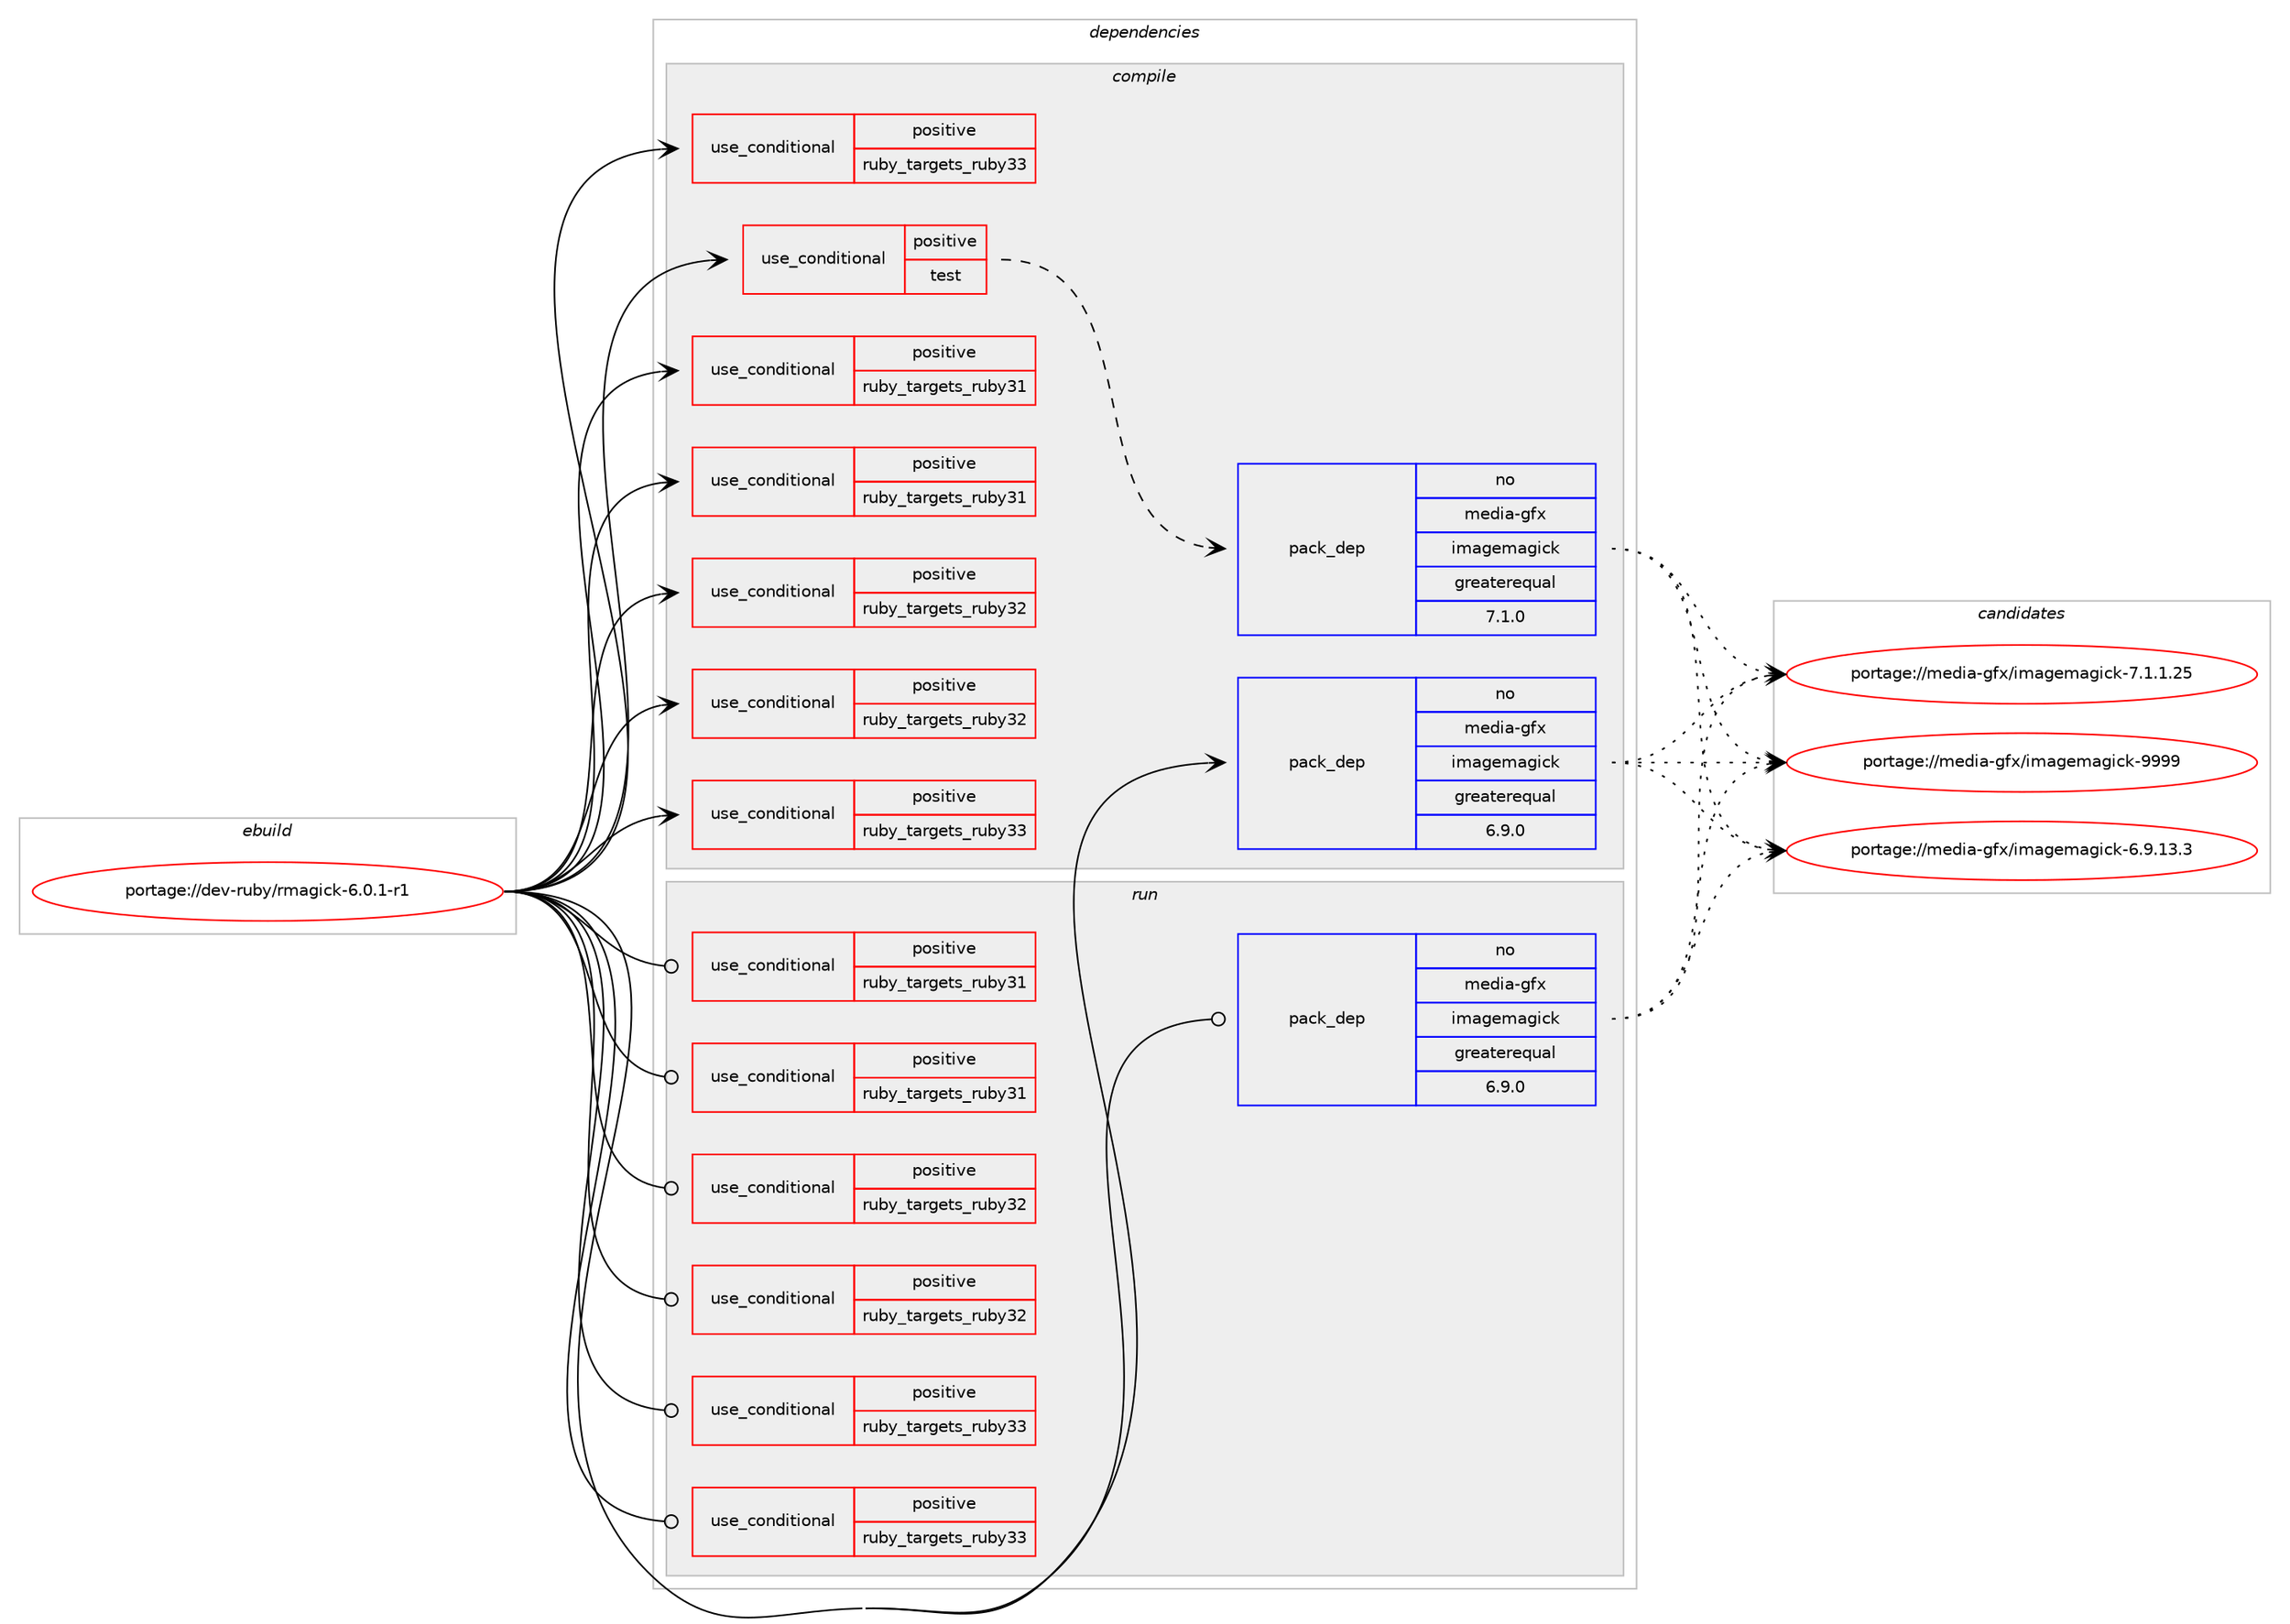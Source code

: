 digraph prolog {

# *************
# Graph options
# *************

newrank=true;
concentrate=true;
compound=true;
graph [rankdir=LR,fontname=Helvetica,fontsize=10,ranksep=1.5];#, ranksep=2.5, nodesep=0.2];
edge  [arrowhead=vee];
node  [fontname=Helvetica,fontsize=10];

# **********
# The ebuild
# **********

subgraph cluster_leftcol {
color=gray;
rank=same;
label=<<i>ebuild</i>>;
id [label="portage://dev-ruby/rmagick-6.0.1-r1", color=red, width=4, href="../dev-ruby/rmagick-6.0.1-r1.svg"];
}

# ****************
# The dependencies
# ****************

subgraph cluster_midcol {
color=gray;
label=<<i>dependencies</i>>;
subgraph cluster_compile {
fillcolor="#eeeeee";
style=filled;
label=<<i>compile</i>>;
subgraph cond53189 {
dependency101714 [label=<<TABLE BORDER="0" CELLBORDER="1" CELLSPACING="0" CELLPADDING="4"><TR><TD ROWSPAN="3" CELLPADDING="10">use_conditional</TD></TR><TR><TD>positive</TD></TR><TR><TD>ruby_targets_ruby31</TD></TR></TABLE>>, shape=none, color=red];
# *** BEGIN UNKNOWN DEPENDENCY TYPE (TODO) ***
# dependency101714 -> package_dependency(portage://dev-ruby/rmagick-6.0.1-r1,install,no,dev-lang,ruby,none,[,,],[slot(3.1)],[])
# *** END UNKNOWN DEPENDENCY TYPE (TODO) ***

}
id:e -> dependency101714:w [weight=20,style="solid",arrowhead="vee"];
subgraph cond53190 {
dependency101715 [label=<<TABLE BORDER="0" CELLBORDER="1" CELLSPACING="0" CELLPADDING="4"><TR><TD ROWSPAN="3" CELLPADDING="10">use_conditional</TD></TR><TR><TD>positive</TD></TR><TR><TD>ruby_targets_ruby31</TD></TR></TABLE>>, shape=none, color=red];
# *** BEGIN UNKNOWN DEPENDENCY TYPE (TODO) ***
# dependency101715 -> package_dependency(portage://dev-ruby/rmagick-6.0.1-r1,install,no,virtual,rubygems,none,[,,],[],[use(enable(ruby_targets_ruby31),negative)])
# *** END UNKNOWN DEPENDENCY TYPE (TODO) ***

}
id:e -> dependency101715:w [weight=20,style="solid",arrowhead="vee"];
subgraph cond53191 {
dependency101716 [label=<<TABLE BORDER="0" CELLBORDER="1" CELLSPACING="0" CELLPADDING="4"><TR><TD ROWSPAN="3" CELLPADDING="10">use_conditional</TD></TR><TR><TD>positive</TD></TR><TR><TD>ruby_targets_ruby32</TD></TR></TABLE>>, shape=none, color=red];
# *** BEGIN UNKNOWN DEPENDENCY TYPE (TODO) ***
# dependency101716 -> package_dependency(portage://dev-ruby/rmagick-6.0.1-r1,install,no,dev-lang,ruby,none,[,,],[slot(3.2)],[])
# *** END UNKNOWN DEPENDENCY TYPE (TODO) ***

}
id:e -> dependency101716:w [weight=20,style="solid",arrowhead="vee"];
subgraph cond53192 {
dependency101717 [label=<<TABLE BORDER="0" CELLBORDER="1" CELLSPACING="0" CELLPADDING="4"><TR><TD ROWSPAN="3" CELLPADDING="10">use_conditional</TD></TR><TR><TD>positive</TD></TR><TR><TD>ruby_targets_ruby32</TD></TR></TABLE>>, shape=none, color=red];
# *** BEGIN UNKNOWN DEPENDENCY TYPE (TODO) ***
# dependency101717 -> package_dependency(portage://dev-ruby/rmagick-6.0.1-r1,install,no,virtual,rubygems,none,[,,],[],[use(enable(ruby_targets_ruby32),negative)])
# *** END UNKNOWN DEPENDENCY TYPE (TODO) ***

}
id:e -> dependency101717:w [weight=20,style="solid",arrowhead="vee"];
subgraph cond53193 {
dependency101718 [label=<<TABLE BORDER="0" CELLBORDER="1" CELLSPACING="0" CELLPADDING="4"><TR><TD ROWSPAN="3" CELLPADDING="10">use_conditional</TD></TR><TR><TD>positive</TD></TR><TR><TD>ruby_targets_ruby33</TD></TR></TABLE>>, shape=none, color=red];
# *** BEGIN UNKNOWN DEPENDENCY TYPE (TODO) ***
# dependency101718 -> package_dependency(portage://dev-ruby/rmagick-6.0.1-r1,install,no,dev-lang,ruby,none,[,,],[slot(3.3)],[])
# *** END UNKNOWN DEPENDENCY TYPE (TODO) ***

}
id:e -> dependency101718:w [weight=20,style="solid",arrowhead="vee"];
subgraph cond53194 {
dependency101719 [label=<<TABLE BORDER="0" CELLBORDER="1" CELLSPACING="0" CELLPADDING="4"><TR><TD ROWSPAN="3" CELLPADDING="10">use_conditional</TD></TR><TR><TD>positive</TD></TR><TR><TD>ruby_targets_ruby33</TD></TR></TABLE>>, shape=none, color=red];
# *** BEGIN UNKNOWN DEPENDENCY TYPE (TODO) ***
# dependency101719 -> package_dependency(portage://dev-ruby/rmagick-6.0.1-r1,install,no,virtual,rubygems,none,[,,],[],[use(enable(ruby_targets_ruby33),negative)])
# *** END UNKNOWN DEPENDENCY TYPE (TODO) ***

}
id:e -> dependency101719:w [weight=20,style="solid",arrowhead="vee"];
subgraph cond53195 {
dependency101720 [label=<<TABLE BORDER="0" CELLBORDER="1" CELLSPACING="0" CELLPADDING="4"><TR><TD ROWSPAN="3" CELLPADDING="10">use_conditional</TD></TR><TR><TD>positive</TD></TR><TR><TD>test</TD></TR></TABLE>>, shape=none, color=red];
subgraph pack47201 {
dependency101721 [label=<<TABLE BORDER="0" CELLBORDER="1" CELLSPACING="0" CELLPADDING="4" WIDTH="220"><TR><TD ROWSPAN="6" CELLPADDING="30">pack_dep</TD></TR><TR><TD WIDTH="110">no</TD></TR><TR><TD>media-gfx</TD></TR><TR><TD>imagemagick</TD></TR><TR><TD>greaterequal</TD></TR><TR><TD>7.1.0</TD></TR></TABLE>>, shape=none, color=blue];
}
dependency101720:e -> dependency101721:w [weight=20,style="dashed",arrowhead="vee"];
# *** BEGIN UNKNOWN DEPENDENCY TYPE (TODO) ***
# dependency101720 -> package_dependency(portage://dev-ruby/rmagick-6.0.1-r1,install,no,media-fonts,dejavu,none,[,,],[],[])
# *** END UNKNOWN DEPENDENCY TYPE (TODO) ***

}
id:e -> dependency101720:w [weight=20,style="solid",arrowhead="vee"];
subgraph pack47202 {
dependency101722 [label=<<TABLE BORDER="0" CELLBORDER="1" CELLSPACING="0" CELLPADDING="4" WIDTH="220"><TR><TD ROWSPAN="6" CELLPADDING="30">pack_dep</TD></TR><TR><TD WIDTH="110">no</TD></TR><TR><TD>media-gfx</TD></TR><TR><TD>imagemagick</TD></TR><TR><TD>greaterequal</TD></TR><TR><TD>6.9.0</TD></TR></TABLE>>, shape=none, color=blue];
}
id:e -> dependency101722:w [weight=20,style="solid",arrowhead="vee"];
}
subgraph cluster_compileandrun {
fillcolor="#eeeeee";
style=filled;
label=<<i>compile and run</i>>;
}
subgraph cluster_run {
fillcolor="#eeeeee";
style=filled;
label=<<i>run</i>>;
subgraph cond53196 {
dependency101723 [label=<<TABLE BORDER="0" CELLBORDER="1" CELLSPACING="0" CELLPADDING="4"><TR><TD ROWSPAN="3" CELLPADDING="10">use_conditional</TD></TR><TR><TD>positive</TD></TR><TR><TD>ruby_targets_ruby31</TD></TR></TABLE>>, shape=none, color=red];
# *** BEGIN UNKNOWN DEPENDENCY TYPE (TODO) ***
# dependency101723 -> package_dependency(portage://dev-ruby/rmagick-6.0.1-r1,run,no,dev-lang,ruby,none,[,,],[slot(3.1)],[])
# *** END UNKNOWN DEPENDENCY TYPE (TODO) ***

}
id:e -> dependency101723:w [weight=20,style="solid",arrowhead="odot"];
subgraph cond53197 {
dependency101724 [label=<<TABLE BORDER="0" CELLBORDER="1" CELLSPACING="0" CELLPADDING="4"><TR><TD ROWSPAN="3" CELLPADDING="10">use_conditional</TD></TR><TR><TD>positive</TD></TR><TR><TD>ruby_targets_ruby31</TD></TR></TABLE>>, shape=none, color=red];
# *** BEGIN UNKNOWN DEPENDENCY TYPE (TODO) ***
# dependency101724 -> package_dependency(portage://dev-ruby/rmagick-6.0.1-r1,run,no,virtual,rubygems,none,[,,],[],[use(enable(ruby_targets_ruby31),negative)])
# *** END UNKNOWN DEPENDENCY TYPE (TODO) ***

}
id:e -> dependency101724:w [weight=20,style="solid",arrowhead="odot"];
subgraph cond53198 {
dependency101725 [label=<<TABLE BORDER="0" CELLBORDER="1" CELLSPACING="0" CELLPADDING="4"><TR><TD ROWSPAN="3" CELLPADDING="10">use_conditional</TD></TR><TR><TD>positive</TD></TR><TR><TD>ruby_targets_ruby32</TD></TR></TABLE>>, shape=none, color=red];
# *** BEGIN UNKNOWN DEPENDENCY TYPE (TODO) ***
# dependency101725 -> package_dependency(portage://dev-ruby/rmagick-6.0.1-r1,run,no,dev-lang,ruby,none,[,,],[slot(3.2)],[])
# *** END UNKNOWN DEPENDENCY TYPE (TODO) ***

}
id:e -> dependency101725:w [weight=20,style="solid",arrowhead="odot"];
subgraph cond53199 {
dependency101726 [label=<<TABLE BORDER="0" CELLBORDER="1" CELLSPACING="0" CELLPADDING="4"><TR><TD ROWSPAN="3" CELLPADDING="10">use_conditional</TD></TR><TR><TD>positive</TD></TR><TR><TD>ruby_targets_ruby32</TD></TR></TABLE>>, shape=none, color=red];
# *** BEGIN UNKNOWN DEPENDENCY TYPE (TODO) ***
# dependency101726 -> package_dependency(portage://dev-ruby/rmagick-6.0.1-r1,run,no,virtual,rubygems,none,[,,],[],[use(enable(ruby_targets_ruby32),negative)])
# *** END UNKNOWN DEPENDENCY TYPE (TODO) ***

}
id:e -> dependency101726:w [weight=20,style="solid",arrowhead="odot"];
subgraph cond53200 {
dependency101727 [label=<<TABLE BORDER="0" CELLBORDER="1" CELLSPACING="0" CELLPADDING="4"><TR><TD ROWSPAN="3" CELLPADDING="10">use_conditional</TD></TR><TR><TD>positive</TD></TR><TR><TD>ruby_targets_ruby33</TD></TR></TABLE>>, shape=none, color=red];
# *** BEGIN UNKNOWN DEPENDENCY TYPE (TODO) ***
# dependency101727 -> package_dependency(portage://dev-ruby/rmagick-6.0.1-r1,run,no,dev-lang,ruby,none,[,,],[slot(3.3)],[])
# *** END UNKNOWN DEPENDENCY TYPE (TODO) ***

}
id:e -> dependency101727:w [weight=20,style="solid",arrowhead="odot"];
subgraph cond53201 {
dependency101728 [label=<<TABLE BORDER="0" CELLBORDER="1" CELLSPACING="0" CELLPADDING="4"><TR><TD ROWSPAN="3" CELLPADDING="10">use_conditional</TD></TR><TR><TD>positive</TD></TR><TR><TD>ruby_targets_ruby33</TD></TR></TABLE>>, shape=none, color=red];
# *** BEGIN UNKNOWN DEPENDENCY TYPE (TODO) ***
# dependency101728 -> package_dependency(portage://dev-ruby/rmagick-6.0.1-r1,run,no,virtual,rubygems,none,[,,],[],[use(enable(ruby_targets_ruby33),negative)])
# *** END UNKNOWN DEPENDENCY TYPE (TODO) ***

}
id:e -> dependency101728:w [weight=20,style="solid",arrowhead="odot"];
subgraph pack47203 {
dependency101729 [label=<<TABLE BORDER="0" CELLBORDER="1" CELLSPACING="0" CELLPADDING="4" WIDTH="220"><TR><TD ROWSPAN="6" CELLPADDING="30">pack_dep</TD></TR><TR><TD WIDTH="110">no</TD></TR><TR><TD>media-gfx</TD></TR><TR><TD>imagemagick</TD></TR><TR><TD>greaterequal</TD></TR><TR><TD>6.9.0</TD></TR></TABLE>>, shape=none, color=blue];
}
id:e -> dependency101729:w [weight=20,style="solid",arrowhead="odot"];
}
}

# **************
# The candidates
# **************

subgraph cluster_choices {
rank=same;
color=gray;
label=<<i>candidates</i>>;

subgraph choice47201 {
color=black;
nodesep=1;
choice109101100105974510310212047105109971031011099710310599107455446574649514651 [label="portage://media-gfx/imagemagick-6.9.13.3", color=red, width=4,href="../media-gfx/imagemagick-6.9.13.3.svg"];
choice109101100105974510310212047105109971031011099710310599107455546494649465053 [label="portage://media-gfx/imagemagick-7.1.1.25", color=red, width=4,href="../media-gfx/imagemagick-7.1.1.25.svg"];
choice1091011001059745103102120471051099710310110997103105991074557575757 [label="portage://media-gfx/imagemagick-9999", color=red, width=4,href="../media-gfx/imagemagick-9999.svg"];
dependency101721:e -> choice109101100105974510310212047105109971031011099710310599107455446574649514651:w [style=dotted,weight="100"];
dependency101721:e -> choice109101100105974510310212047105109971031011099710310599107455546494649465053:w [style=dotted,weight="100"];
dependency101721:e -> choice1091011001059745103102120471051099710310110997103105991074557575757:w [style=dotted,weight="100"];
}
subgraph choice47202 {
color=black;
nodesep=1;
choice109101100105974510310212047105109971031011099710310599107455446574649514651 [label="portage://media-gfx/imagemagick-6.9.13.3", color=red, width=4,href="../media-gfx/imagemagick-6.9.13.3.svg"];
choice109101100105974510310212047105109971031011099710310599107455546494649465053 [label="portage://media-gfx/imagemagick-7.1.1.25", color=red, width=4,href="../media-gfx/imagemagick-7.1.1.25.svg"];
choice1091011001059745103102120471051099710310110997103105991074557575757 [label="portage://media-gfx/imagemagick-9999", color=red, width=4,href="../media-gfx/imagemagick-9999.svg"];
dependency101722:e -> choice109101100105974510310212047105109971031011099710310599107455446574649514651:w [style=dotted,weight="100"];
dependency101722:e -> choice109101100105974510310212047105109971031011099710310599107455546494649465053:w [style=dotted,weight="100"];
dependency101722:e -> choice1091011001059745103102120471051099710310110997103105991074557575757:w [style=dotted,weight="100"];
}
subgraph choice47203 {
color=black;
nodesep=1;
choice109101100105974510310212047105109971031011099710310599107455446574649514651 [label="portage://media-gfx/imagemagick-6.9.13.3", color=red, width=4,href="../media-gfx/imagemagick-6.9.13.3.svg"];
choice109101100105974510310212047105109971031011099710310599107455546494649465053 [label="portage://media-gfx/imagemagick-7.1.1.25", color=red, width=4,href="../media-gfx/imagemagick-7.1.1.25.svg"];
choice1091011001059745103102120471051099710310110997103105991074557575757 [label="portage://media-gfx/imagemagick-9999", color=red, width=4,href="../media-gfx/imagemagick-9999.svg"];
dependency101729:e -> choice109101100105974510310212047105109971031011099710310599107455446574649514651:w [style=dotted,weight="100"];
dependency101729:e -> choice109101100105974510310212047105109971031011099710310599107455546494649465053:w [style=dotted,weight="100"];
dependency101729:e -> choice1091011001059745103102120471051099710310110997103105991074557575757:w [style=dotted,weight="100"];
}
}

}
